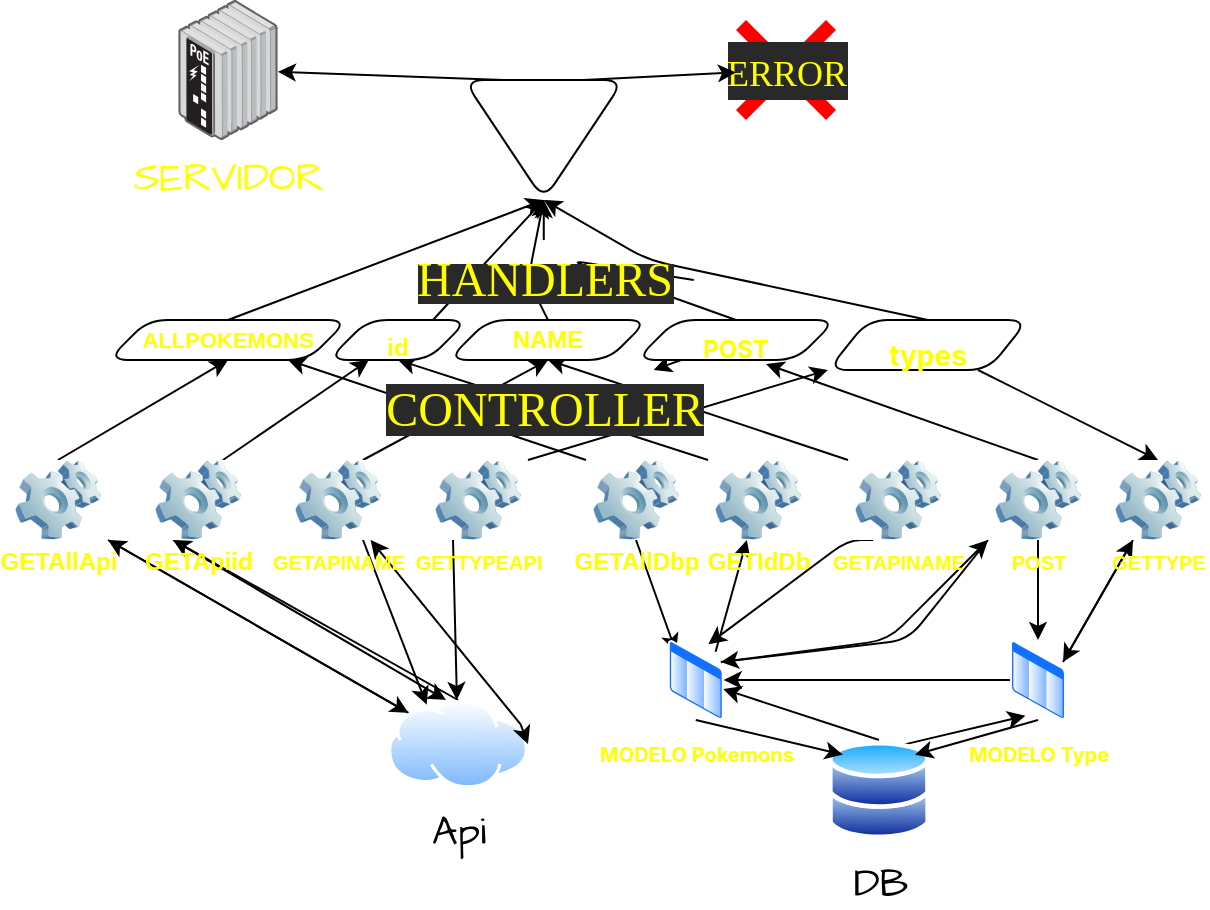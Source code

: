 <mxfile>
    <diagram id="W3nF4Santd-eoWMZYayL" name="Página-1">
        <mxGraphModel dx="1114" dy="474" grid="1" gridSize="10" guides="1" tooltips="1" connect="1" arrows="1" fold="1" page="1" pageScale="1" pageWidth="827" pageHeight="1169" math="0" shadow="0">
            <root>
                <mxCell id="0"/>
                <mxCell id="1" parent="0"/>
                <mxCell id="18" style="edgeStyle=none;hachureGap=4;html=1;exitX=0.5;exitY=0;exitDx=0;exitDy=0;fontFamily=Helvetica;fontSize=10;" edge="1" parent="1" source="2" target="16">
                    <mxGeometry relative="1" as="geometry"/>
                </mxCell>
                <mxCell id="21" style="edgeStyle=none;hachureGap=4;html=1;exitX=0.75;exitY=0;exitDx=0;exitDy=0;entryX=0.25;entryY=1;entryDx=0;entryDy=0;fontFamily=Helvetica;fontSize=10;" edge="1" parent="1" source="2" target="17">
                    <mxGeometry relative="1" as="geometry"/>
                </mxCell>
                <mxCell id="2" value="DB" style="aspect=fixed;perimeter=ellipsePerimeter;html=1;align=center;shadow=0;dashed=0;spacingTop=3;image;image=img/lib/active_directory/databases.svg;hachureGap=4;fontFamily=Architects Daughter;fontSource=https%3A%2F%2Ffonts.googleapis.com%2Fcss%3Ffamily%3DArchitects%2BDaughter;fontSize=20;rounded=1;" vertex="1" parent="1">
                    <mxGeometry x="510" y="390" width="51.02" height="50" as="geometry"/>
                </mxCell>
                <mxCell id="38" style="edgeStyle=none;rounded=1;html=1;exitX=1;exitY=0.25;exitDx=0;exitDy=0;" edge="1" parent="1" source="4" target="33">
                    <mxGeometry relative="1" as="geometry"/>
                </mxCell>
                <mxCell id="43" style="edgeStyle=none;rounded=1;html=1;exitX=0;exitY=0;exitDx=0;exitDy=0;entryX=1;entryY=1;entryDx=0;entryDy=0;fontColor=#FFFF00;" edge="1" parent="1" source="4" target="6">
                    <mxGeometry relative="1" as="geometry"/>
                </mxCell>
                <mxCell id="44" style="edgeStyle=none;rounded=1;html=1;exitX=0.5;exitY=0;exitDx=0;exitDy=0;entryX=0.25;entryY=1;entryDx=0;entryDy=0;fontColor=#FFFF00;" edge="1" parent="1" source="4" target="24">
                    <mxGeometry relative="1" as="geometry"/>
                </mxCell>
                <mxCell id="4" value="Api" style="aspect=fixed;perimeter=ellipsePerimeter;html=1;align=center;shadow=0;dashed=0;spacingTop=3;image;image=img/lib/active_directory/internet_cloud.svg;hachureGap=4;fontFamily=Architects Daughter;fontSource=https%3A%2F%2Ffonts.googleapis.com%2Fcss%3Ffamily%3DArchitects%2BDaughter;fontSize=20;rounded=1;" vertex="1" parent="1">
                    <mxGeometry x="290" y="370" width="70" height="44.1" as="geometry"/>
                </mxCell>
                <mxCell id="5" value="&lt;font color=&quot;#ffff00&quot;&gt;SERVIDOR&lt;/font&gt;" style="points=[];aspect=fixed;html=1;align=center;shadow=0;dashed=0;image;image=img/lib/allied_telesis/switch/Industrial_Ethernet_IE200_POE.svg;hachureGap=4;fontFamily=Architects Daughter;fontSource=https%3A%2F%2Ffonts.googleapis.com%2Fcss%3Ffamily%3DArchitects%2BDaughter;fontSize=20;rounded=1;" vertex="1" parent="1">
                    <mxGeometry x="185.05" y="20" width="49.89" height="70" as="geometry"/>
                </mxCell>
                <mxCell id="8" style="edgeStyle=none;hachureGap=4;html=1;exitX=1;exitY=1;exitDx=0;exitDy=0;entryX=0;entryY=0;entryDx=0;entryDy=0;fontFamily=Helvetica;fontSize=12;" edge="1" parent="1" source="6" target="4">
                    <mxGeometry relative="1" as="geometry"/>
                </mxCell>
                <mxCell id="59" style="edgeStyle=none;rounded=1;html=1;exitX=0.5;exitY=0;exitDx=0;exitDy=0;entryX=0.5;entryY=1;entryDx=0;entryDy=0;fontFamily=Times New Roman;fontSize=24;fontColor=#FFFF00;" edge="1" parent="1" source="6" target="53">
                    <mxGeometry relative="1" as="geometry"/>
                </mxCell>
                <mxCell id="6" value="&lt;h4 style=&quot;margin-top: 24px; margin-bottom: 16px; line-height: 1.25; position: relative; text-align: start;&quot; id=&quot;%F0%9F%93%8D-get--pokemons&quot; dir=&quot;auto&quot; class=&quot;code-line&quot; data-line=&quot;145&quot;&gt;&lt;font color=&quot;#ffff00&quot; style=&quot;font-size: 12px;&quot; face=&quot;Helvetica&quot;&gt;&lt;strong style=&quot;&quot;&gt;GETAllApi&lt;/strong&gt;&lt;/font&gt;&lt;/h4&gt;" style="image;html=1;image=img/lib/clip_art/computers/Software_128x128.png;hachureGap=4;fontFamily=Architects Daughter;fontSource=https%3A%2F%2Ffonts.googleapis.com%2Fcss%3Ffamily%3DArchitects%2BDaughter;fontSize=20;verticalAlign=bottom;labelBackgroundColor=none;imageBackground=default;rounded=1;" vertex="1" parent="1">
                    <mxGeometry x="100" y="250" width="50" height="40" as="geometry"/>
                </mxCell>
                <mxCell id="23" style="edgeStyle=none;hachureGap=4;html=1;exitX=0.5;exitY=1;exitDx=0;exitDy=0;entryX=0;entryY=0;entryDx=0;entryDy=0;fontFamily=Helvetica;fontSize=10;" edge="1" parent="1" source="11" target="16">
                    <mxGeometry relative="1" as="geometry"/>
                </mxCell>
                <mxCell id="60" style="edgeStyle=none;rounded=1;html=1;exitX=0;exitY=0;exitDx=0;exitDy=0;entryX=0.75;entryY=1;entryDx=0;entryDy=0;fontFamily=Times New Roman;fontSize=24;fontColor=#FFFF00;" edge="1" parent="1" source="11" target="53">
                    <mxGeometry relative="1" as="geometry"/>
                </mxCell>
                <mxCell id="11" value="&lt;h4 style=&quot;margin-top: 24px; margin-bottom: 16px; line-height: 1.25; position: relative; text-align: start;&quot; id=&quot;%F0%9F%93%8D-get--pokemons&quot; dir=&quot;auto&quot; class=&quot;code-line&quot; data-line=&quot;145&quot;&gt;&lt;font color=&quot;#ffff00&quot; style=&quot;font-size: 12px;&quot; face=&quot;Helvetica&quot;&gt;&lt;strong style=&quot;&quot;&gt;GETAllDb&lt;/strong&gt;&lt;strong style=&quot;&quot;&gt;p&lt;/strong&gt;&lt;/font&gt;&lt;/h4&gt;" style="image;html=1;image=img/lib/clip_art/computers/Software_128x128.png;hachureGap=4;fontFamily=Architects Daughter;fontSource=https%3A%2F%2Ffonts.googleapis.com%2Fcss%3Ffamily%3DArchitects%2BDaughter;fontSize=20;verticalAlign=bottom;labelBackgroundColor=none;imageBackground=default;rounded=1;" vertex="1" parent="1">
                    <mxGeometry x="389" y="250" width="50" height="40" as="geometry"/>
                </mxCell>
                <mxCell id="19" style="edgeStyle=none;hachureGap=4;html=1;exitX=0.5;exitY=1;exitDx=0;exitDy=0;entryX=0;entryY=0;entryDx=0;entryDy=0;fontFamily=Helvetica;fontSize=10;" edge="1" parent="1" source="16" target="2">
                    <mxGeometry relative="1" as="geometry"/>
                </mxCell>
                <mxCell id="32" style="edgeStyle=none;hachureGap=4;html=1;exitX=1;exitY=0;exitDx=0;exitDy=0;fontFamily=Helvetica;fontSize=10;fontColor=#FFFF00;" edge="1" parent="1" source="16" target="28">
                    <mxGeometry relative="1" as="geometry"/>
                </mxCell>
                <mxCell id="42" style="edgeStyle=none;rounded=1;html=1;exitX=1;exitY=0.25;exitDx=0;exitDy=0;entryX=0;entryY=1;entryDx=0;entryDy=0;fontColor=#FFFF00;" edge="1" parent="1" source="16" target="40">
                    <mxGeometry relative="1" as="geometry">
                        <Array as="points">
                            <mxPoint x="540" y="340"/>
                        </Array>
                    </mxGeometry>
                </mxCell>
                <mxCell id="16" value="&lt;font color=&quot;#ffff00&quot; style=&quot;font-size: 10px;&quot;&gt;&lt;strong style=&quot;font-family: -apple-system, BlinkMacSystemFont, &amp;quot;Segoe WPC&amp;quot;, &amp;quot;Segoe UI&amp;quot;, system-ui, Ubuntu, &amp;quot;Droid Sans&amp;quot;, sans-serif; text-align: start;&quot;&gt;MODELO&amp;nbsp;&lt;/strong&gt;&lt;strong style=&quot;font-family: -apple-system, BlinkMacSystemFont, &amp;quot;Segoe WPC&amp;quot;, &amp;quot;Segoe UI&amp;quot;, system-ui, Ubuntu, &amp;quot;Droid Sans&amp;quot;, sans-serif; text-align: start;&quot;&gt;Pokemons&lt;/strong&gt;&lt;/font&gt;" style="aspect=fixed;perimeter=ellipsePerimeter;html=1;align=center;shadow=0;dashed=0;spacingTop=3;image;image=img/lib/active_directory/list.svg;labelBackgroundColor=none;hachureGap=4;fontFamily=Helvetica;fontSize=12;rounded=1;" vertex="1" parent="1">
                    <mxGeometry x="429.89" y="340" width="28" height="40" as="geometry"/>
                </mxCell>
                <mxCell id="20" style="edgeStyle=none;hachureGap=4;html=1;exitX=0.5;exitY=1;exitDx=0;exitDy=0;entryX=1;entryY=0;entryDx=0;entryDy=0;fontFamily=Helvetica;fontSize=10;" edge="1" parent="1" source="17" target="2">
                    <mxGeometry relative="1" as="geometry"/>
                </mxCell>
                <mxCell id="22" style="edgeStyle=none;hachureGap=4;html=1;exitX=0;exitY=0.5;exitDx=0;exitDy=0;entryX=1;entryY=0.5;entryDx=0;entryDy=0;fontFamily=Helvetica;fontSize=10;" edge="1" parent="1" source="17" target="16">
                    <mxGeometry relative="1" as="geometry"/>
                </mxCell>
                <mxCell id="51" style="edgeStyle=none;rounded=1;html=1;exitX=1;exitY=0.25;exitDx=0;exitDy=0;entryX=0.25;entryY=1;entryDx=0;entryDy=0;fontColor=#FFFF00;" edge="1" parent="1" source="17" target="50">
                    <mxGeometry relative="1" as="geometry"/>
                </mxCell>
                <mxCell id="17" value="&lt;font color=&quot;#ffff00&quot; style=&quot;font-size: 10px;&quot;&gt;&lt;font style=&quot;&quot;&gt;&lt;strong style=&quot;font-family: -apple-system, BlinkMacSystemFont, &amp;quot;Segoe WPC&amp;quot;, &amp;quot;Segoe UI&amp;quot;, system-ui, Ubuntu, &amp;quot;Droid Sans&amp;quot;, sans-serif; text-align: start;&quot;&gt;MODELO&amp;nbsp;&lt;/strong&gt;&lt;/font&gt;&lt;strong style=&quot;font-family: -apple-system, BlinkMacSystemFont, &amp;quot;Segoe WPC&amp;quot;, &amp;quot;Segoe UI&amp;quot;, system-ui, Ubuntu, &amp;quot;Droid Sans&amp;quot;, sans-serif; text-align: start;&quot;&gt;Type&lt;/strong&gt;&lt;/font&gt;" style="aspect=fixed;perimeter=ellipsePerimeter;html=1;align=center;shadow=0;dashed=0;spacingTop=3;image;image=img/lib/active_directory/list.svg;labelBackgroundColor=none;hachureGap=4;fontFamily=Helvetica;fontSize=12;rounded=1;" vertex="1" parent="1">
                    <mxGeometry x="601" y="340" width="28" height="40" as="geometry"/>
                </mxCell>
                <mxCell id="25" style="edgeStyle=none;hachureGap=4;html=1;exitX=0.25;exitY=1;exitDx=0;exitDy=0;fontFamily=Helvetica;fontSize=10;fontColor=#FFFF00;entryX=0.414;entryY=0;entryDx=0;entryDy=0;entryPerimeter=0;" edge="1" parent="1" source="24" target="4">
                    <mxGeometry relative="1" as="geometry">
                        <mxPoint x="320" y="370" as="targetPoint"/>
                    </mxGeometry>
                </mxCell>
                <mxCell id="61" style="edgeStyle=none;rounded=1;html=1;exitX=0.75;exitY=0;exitDx=0;exitDy=0;fontFamily=Times New Roman;fontSize=24;fontColor=#FFFF00;" edge="1" parent="1" source="24" target="54">
                    <mxGeometry relative="1" as="geometry"/>
                </mxCell>
                <mxCell id="24" value="&lt;h4 style=&quot;margin-top: 24px; margin-bottom: 16px; line-height: 1.25; position: relative; text-align: start;&quot; id=&quot;%F0%9F%93%8D-get--pokemons&quot; dir=&quot;auto&quot; class=&quot;code-line&quot; data-line=&quot;145&quot;&gt;&lt;font color=&quot;#ffff00&quot; style=&quot;font-size: 12px;&quot;&gt;&lt;font style=&quot;&quot; face=&quot;Helvetica&quot;&gt;&lt;strong style=&quot;&quot;&gt;GETApi&lt;/strong&gt;&lt;/font&gt;&lt;strong style=&quot;font-family: -apple-system, BlinkMacSystemFont, &amp;quot;Segoe WPC&amp;quot;, &amp;quot;Segoe UI&amp;quot;, system-ui, Ubuntu, &amp;quot;Droid Sans&amp;quot;, sans-serif; background-color: initial;&quot;&gt;id&lt;/strong&gt;&lt;/font&gt;&lt;/h4&gt;" style="image;html=1;image=img/lib/clip_art/computers/Software_128x128.png;hachureGap=4;fontFamily=Architects Daughter;fontSource=https%3A%2F%2Ffonts.googleapis.com%2Fcss%3Ffamily%3DArchitects%2BDaughter;fontSize=20;verticalAlign=bottom;labelBackgroundColor=none;imageBackground=default;rounded=1;" vertex="1" parent="1">
                    <mxGeometry x="170" y="250" width="50" height="40" as="geometry"/>
                </mxCell>
                <mxCell id="64" style="edgeStyle=none;rounded=1;html=1;exitX=0;exitY=0;exitDx=0;exitDy=0;entryX=0.5;entryY=1;entryDx=0;entryDy=0;fontFamily=Times New Roman;fontSize=24;fontColor=#FFFF00;" edge="1" parent="1" source="28" target="54">
                    <mxGeometry relative="1" as="geometry"/>
                </mxCell>
                <mxCell id="28" value="&lt;h4 style=&quot;margin-top: 24px; margin-bottom: 16px; line-height: 1.25; position: relative; text-align: start;&quot; id=&quot;%F0%9F%93%8D-get--pokemons&quot; dir=&quot;auto&quot; class=&quot;code-line&quot; data-line=&quot;145&quot;&gt;&lt;font color=&quot;#ffff00&quot; style=&quot;font-size: 12px;&quot; face=&quot;Helvetica&quot;&gt;&lt;strong style=&quot;&quot;&gt;GETIdDb&lt;/strong&gt;&lt;/font&gt;&lt;/h4&gt;" style="image;html=1;image=img/lib/clip_art/computers/Software_128x128.png;hachureGap=4;fontFamily=Architects Daughter;fontSource=https%3A%2F%2Ffonts.googleapis.com%2Fcss%3Ffamily%3DArchitects%2BDaughter;fontSize=20;verticalAlign=bottom;labelBackgroundColor=none;imageBackground=default;rounded=1;" vertex="1" parent="1">
                    <mxGeometry x="450" y="250" width="50" height="40" as="geometry"/>
                </mxCell>
                <mxCell id="46" style="edgeStyle=none;rounded=1;html=1;exitX=0.75;exitY=1;exitDx=0;exitDy=0;fontColor=#FFFF00;entryX=0.25;entryY=0;entryDx=0;entryDy=0;" edge="1" parent="1" source="33" target="4">
                    <mxGeometry relative="1" as="geometry">
                        <mxPoint x="350" y="420" as="targetPoint"/>
                    </mxGeometry>
                </mxCell>
                <mxCell id="62" style="edgeStyle=none;rounded=1;html=1;exitX=0.75;exitY=0;exitDx=0;exitDy=0;entryX=0.5;entryY=1;entryDx=0;entryDy=0;fontFamily=Times New Roman;fontSize=24;fontColor=#FFFF00;" edge="1" parent="1" source="33" target="55">
                    <mxGeometry relative="1" as="geometry"/>
                </mxCell>
                <mxCell id="33" value="&lt;h4 style=&quot;margin-top: 24px; margin-bottom: 16px; line-height: 1.25; position: relative; text-align: start;&quot; id=&quot;%F0%9F%93%8D-get--pokemons&quot; dir=&quot;auto&quot; class=&quot;code-line&quot; data-line=&quot;145&quot;&gt;&lt;font face=&quot;Helvetica&quot; color=&quot;#ffff00&quot;&gt;&lt;span style=&quot;font-size: 10px;&quot;&gt;GETAPINAME&lt;/span&gt;&lt;/font&gt;&lt;/h4&gt;" style="image;html=1;image=img/lib/clip_art/computers/Software_128x128.png;hachureGap=4;fontFamily=Architects Daughter;fontSource=https%3A%2F%2Ffonts.googleapis.com%2Fcss%3Ffamily%3DArchitects%2BDaughter;fontSize=20;verticalAlign=bottom;labelBackgroundColor=none;imageBackground=default;rounded=1;" vertex="1" parent="1">
                    <mxGeometry x="240" y="250" width="50" height="40" as="geometry"/>
                </mxCell>
                <mxCell id="35" style="edgeStyle=none;rounded=1;html=1;exitX=0.25;exitY=1;exitDx=0;exitDy=0;entryX=0.75;entryY=0;entryDx=0;entryDy=0;" edge="1" parent="1" source="34" target="16">
                    <mxGeometry relative="1" as="geometry">
                        <Array as="points">
                            <mxPoint x="520" y="290"/>
                        </Array>
                    </mxGeometry>
                </mxCell>
                <mxCell id="65" style="edgeStyle=none;rounded=1;html=1;exitX=0;exitY=0;exitDx=0;exitDy=0;entryX=0.5;entryY=1;entryDx=0;entryDy=0;fontFamily=Times New Roman;fontSize=24;fontColor=#FFFF00;" edge="1" parent="1" source="34" target="55">
                    <mxGeometry relative="1" as="geometry"/>
                </mxCell>
                <mxCell id="34" value="&lt;h4 style=&quot;margin-top: 24px; margin-bottom: 16px; line-height: 1.25; position: relative; text-align: start;&quot; id=&quot;%F0%9F%93%8D-get--pokemons&quot; dir=&quot;auto&quot; class=&quot;code-line&quot; data-line=&quot;145&quot;&gt;&lt;font face=&quot;Helvetica&quot; color=&quot;#ffff00&quot;&gt;&lt;span style=&quot;font-size: 10px;&quot;&gt;GETAPINAME&lt;/span&gt;&lt;/font&gt;&lt;/h4&gt;" style="image;html=1;image=img/lib/clip_art/computers/Software_128x128.png;hachureGap=4;fontFamily=Architects Daughter;fontSource=https%3A%2F%2Ffonts.googleapis.com%2Fcss%3Ffamily%3DArchitects%2BDaughter;fontSize=20;verticalAlign=bottom;labelBackgroundColor=none;imageBackground=default;rounded=1;" vertex="1" parent="1">
                    <mxGeometry x="520" y="250" width="50" height="40" as="geometry"/>
                </mxCell>
                <mxCell id="41" style="edgeStyle=none;rounded=1;html=1;exitX=0;exitY=1;exitDx=0;exitDy=0;entryX=1;entryY=0.25;entryDx=0;entryDy=0;fontColor=#FFFF00;" edge="1" parent="1" source="40" target="16">
                    <mxGeometry relative="1" as="geometry">
                        <Array as="points">
                            <mxPoint x="550" y="340"/>
                        </Array>
                    </mxGeometry>
                </mxCell>
                <mxCell id="47" style="edgeStyle=none;rounded=1;html=1;exitX=0.5;exitY=1;exitDx=0;exitDy=0;fontColor=#FFFF00;" edge="1" parent="1" source="40" target="17">
                    <mxGeometry relative="1" as="geometry"/>
                </mxCell>
                <mxCell id="66" style="edgeStyle=none;rounded=1;html=1;exitX=0.5;exitY=0;exitDx=0;exitDy=0;entryX=0.65;entryY=1.1;entryDx=0;entryDy=0;entryPerimeter=0;fontFamily=Times New Roman;fontSize=24;fontColor=#FFFF00;" edge="1" parent="1" source="40" target="56">
                    <mxGeometry relative="1" as="geometry"/>
                </mxCell>
                <mxCell id="40" value="&lt;h4 style=&quot;margin-top: 24px; margin-bottom: 16px; line-height: 1.25; position: relative; text-align: start;&quot; id=&quot;%F0%9F%93%8D-get--pokemons&quot; dir=&quot;auto&quot; class=&quot;code-line&quot; data-line=&quot;145&quot;&gt;&lt;font face=&quot;Helvetica&quot; color=&quot;#ffff00&quot;&gt;&lt;span style=&quot;font-size: 10px;&quot;&gt;POST&lt;/span&gt;&lt;/font&gt;&lt;/h4&gt;" style="image;html=1;image=img/lib/clip_art/computers/Software_128x128.png;hachureGap=4;fontFamily=Architects Daughter;fontSource=https%3A%2F%2Ffonts.googleapis.com%2Fcss%3Ffamily%3DArchitects%2BDaughter;fontSize=20;verticalAlign=bottom;labelBackgroundColor=none;imageBackground=default;rounded=1;" vertex="1" parent="1">
                    <mxGeometry x="590" y="250" width="50" height="40" as="geometry"/>
                </mxCell>
                <mxCell id="45" style="edgeStyle=none;rounded=1;html=1;exitX=1;exitY=0.25;exitDx=0;exitDy=0;entryX=1;entryY=0.5;entryDx=0;entryDy=0;fontColor=#FFFF00;" edge="1" parent="1" source="4" target="4">
                    <mxGeometry relative="1" as="geometry"/>
                </mxCell>
                <mxCell id="49" style="edgeStyle=none;rounded=1;html=1;exitX=0.25;exitY=1;exitDx=0;exitDy=0;fontColor=#FFFF00;" edge="1" parent="1" source="48" target="4">
                    <mxGeometry relative="1" as="geometry"/>
                </mxCell>
                <mxCell id="63" style="edgeStyle=none;rounded=1;html=1;exitX=1;exitY=0;exitDx=0;exitDy=0;entryX=0;entryY=1;entryDx=0;entryDy=0;fontFamily=Times New Roman;fontSize=24;fontColor=#FFFF00;" edge="1" parent="1" source="48" target="57">
                    <mxGeometry relative="1" as="geometry"/>
                </mxCell>
                <mxCell id="48" value="&lt;span style=&quot;color: rgba(0, 0, 0, 0); font-family: monospace; font-size: 0px; text-align: start;&quot;&gt;%3CmxGraphModel%3E%3Croot%3E%3CmxCell%20id%3D%220%22%2F%3E%3CmxCell%20id%3D%221%22%20parent%3D%220%22%2F%3E%3CmxCell%20id%3D%222%22%20value%3D%22%26lt%3Bh4%20style%3D%26quot%3Bmargin-top%3A%2024px%3B%20margin-bottom%3A%2016px%3B%20line-height%3A%201.25%3B%20position%3A%20relative%3B%20text-align%3A%20start%3B%26quot%3B%20id%3D%26quot%3B%25F0%259F%2593%258D-get--pokemons%26quot%3B%20dir%3D%26quot%3Bauto%26quot%3B%20class%3D%26quot%3Bcode-line%26quot%3B%20data-line%3D%26quot%3B145%26quot%3B%26gt%3B%26lt%3Bfont%20face%3D%26quot%3BHelvetica%26quot%3B%20color%3D%26quot%3B%23ffff00%26quot%3B%26gt%3B%26lt%3Bspan%20style%3D%26quot%3Bfont-size%3A%2010px%3B%26quot%3B%26gt%3BGETAPINAME%26lt%3B%2Fspan%26gt%3B%26lt%3B%2Ffont%26gt%3B%26lt%3B%2Fh4%26gt%3B%22%20style%3D%22image%3Bhtml%3D1%3Bimage%3Dimg%2Flib%2Fclip_art%2Fcomputers%2FSoftware_128x128.png%3BhachureGap%3D4%3BfontFamily%3DArchitects%20Daughter%3BfontSource%3Dhttps%253A%252F%252Ffonts.googleapis.com%252Fcss%253Ffamily%253DArchitects%252BDaughter%3BfontSize%3D20%3BverticalAlign%3Dbottom%3BlabelBackgroundColor%3Dnone%3BimageBackground%3Ddefault%3Brounded%3D1%3B%22%20vertex%3D%221%22%20parent%3D%221%22%3E%3CmxGeometry%20x%3D%22230%22%20y%3D%22250%22%20width%3D%2250%22%20height%3D%2240%22%20as%3D%22geometry%22%2F%3E%3C%2FmxCell%3E%3C%2Froot%3E%3C%2FmxGraphModel%3E&lt;/span&gt;&lt;h4 style=&quot;margin-top: 24px; margin-bottom: 16px; line-height: 1.25; position: relative; text-align: start;&quot; id=&quot;%F0%9F%93%8D-get--pokemons&quot; dir=&quot;auto&quot; class=&quot;code-line&quot; data-line=&quot;145&quot;&gt;&lt;font face=&quot;Helvetica&quot; color=&quot;#ffff00&quot;&gt;&lt;span style=&quot;font-size: 10px;&quot;&gt;GETTYPEAPI&lt;/span&gt;&lt;/font&gt;&lt;/h4&gt;" style="image;html=1;image=img/lib/clip_art/computers/Software_128x128.png;hachureGap=4;fontFamily=Architects Daughter;fontSource=https%3A%2F%2Ffonts.googleapis.com%2Fcss%3Ffamily%3DArchitects%2BDaughter;fontSize=20;verticalAlign=bottom;labelBackgroundColor=none;imageBackground=default;rounded=1;" vertex="1" parent="1">
                    <mxGeometry x="310" y="250" width="50" height="40" as="geometry"/>
                </mxCell>
                <mxCell id="52" style="edgeStyle=none;rounded=1;html=1;exitX=0.25;exitY=1;exitDx=0;exitDy=0;entryX=1;entryY=0.25;entryDx=0;entryDy=0;fontColor=#FFFF00;" edge="1" parent="1" source="50" target="17">
                    <mxGeometry relative="1" as="geometry"/>
                </mxCell>
                <mxCell id="50" value="&lt;span style=&quot;color: rgba(0, 0, 0, 0); font-family: monospace; font-size: 0px; text-align: start;&quot;&gt;%3CmxGraphModel%3E%3Croot%3E%3CmxCell%20id%3D%220%22%2F%3E%3CmxCell%20id%3D%221%22%20parent%3D%220%22%2F%3E%3CmxCell%20id%3D%222%22%20value%3D%22%26lt%3Bh4%20style%3D%26quot%3Bmargin-top%3A%2024px%3B%20margin-bottom%3A%2016px%3B%20line-height%3A%201.25%3B%20position%3A%20relative%3B%20text-align%3A%20start%3B%26quot%3B%20id%3D%26quot%3B%25F0%259F%2593%258D-get--pokemons%26quot%3B%20dir%3D%26quot%3Bauto%26quot%3B%20class%3D%26quot%3Bcode-line%26quot%3B%20data-line%3D%26quot%3B145%26quot%3B%26gt%3B%26lt%3Bfont%20face%3D%26quot%3BHelvetica%26quot%3B%20color%3D%26quot%3B%23ffff00%26quot%3B%26gt%3B%26lt%3Bspan%20style%3D%26quot%3Bfont-size%3A%2010px%3B%26quot%3B%26gt%3BGETAPINAME%26lt%3B%2Fspan%26gt%3B%26lt%3B%2Ffont%26gt%3B%26lt%3B%2Fh4%26gt%3B%22%20style%3D%22image%3Bhtml%3D1%3Bimage%3Dimg%2Flib%2Fclip_art%2Fcomputers%2FSoftware_128x128.png%3BhachureGap%3D4%3BfontFamily%3DArchitects%20Daughter%3BfontSource%3Dhttps%253A%252F%252Ffonts.googleapis.com%252Fcss%253Ffamily%253DArchitects%252BDaughter%3BfontSize%3D20%3BverticalAlign%3Dbottom%3BlabelBackgroundColor%3Dnone%3BimageBackground%3Ddefault%3Brounded%3D1%3B%22%20vertex%3D%221%22%20parent%3D%221%22%3E%3CmxGeometry%20x%3D%22230%22%20y%3D%22250%22%20width%3D%2250%22%20height%3D%2240%22%20as%3D%22geometry%22%2F%3E%3C%2FmxCell%3E%3C%2Froot%3E%3C%2FmxGraphModel%3E&lt;/span&gt;&lt;h4 style=&quot;margin-top: 24px; margin-bottom: 16px; line-height: 1.25; position: relative; text-align: start;&quot; id=&quot;%F0%9F%93%8D-get--pokemons&quot; dir=&quot;auto&quot; class=&quot;code-line&quot; data-line=&quot;145&quot;&gt;&lt;font face=&quot;Helvetica&quot; color=&quot;#ffff00&quot;&gt;&lt;span style=&quot;font-size: 10px;&quot;&gt;GETTYPE&lt;/span&gt;&lt;/font&gt;&lt;/h4&gt;" style="image;html=1;image=img/lib/clip_art/computers/Software_128x128.png;hachureGap=4;fontFamily=Architects Daughter;fontSource=https%3A%2F%2Ffonts.googleapis.com%2Fcss%3Ffamily%3DArchitects%2BDaughter;fontSize=20;verticalAlign=bottom;labelBackgroundColor=none;imageBackground=default;rounded=1;" vertex="1" parent="1">
                    <mxGeometry x="650" y="250" width="50" height="40" as="geometry"/>
                </mxCell>
                <mxCell id="68" style="edgeStyle=none;rounded=1;html=1;exitX=0.5;exitY=0;exitDx=0;exitDy=0;fontFamily=Times New Roman;fontSize=24;fontColor=#FFFF00;entryX=1;entryY=0.5;entryDx=0;entryDy=0;" edge="1" parent="1" source="53" target="77">
                    <mxGeometry relative="1" as="geometry">
                        <mxPoint x="350" y="100" as="targetPoint"/>
                    </mxGeometry>
                </mxCell>
                <mxCell id="53" value="&lt;font style=&quot;font-size: 11px;&quot;&gt;&lt;b&gt;ALLPOKEMONS&lt;/b&gt;&lt;/font&gt;" style="shape=parallelogram;perimeter=parallelogramPerimeter;whiteSpace=wrap;html=1;fixedSize=1;rounded=1;fontColor=#FFFF00;" vertex="1" parent="1">
                    <mxGeometry x="150" y="180" width="120" height="20" as="geometry"/>
                </mxCell>
                <mxCell id="69" style="edgeStyle=none;rounded=1;html=1;exitX=0.75;exitY=0;exitDx=0;exitDy=0;fontFamily=Times New Roman;fontSize=24;fontColor=#FFFF00;entryX=1;entryY=0.5;entryDx=0;entryDy=0;" edge="1" parent="1" source="54" target="77">
                    <mxGeometry relative="1" as="geometry">
                        <mxPoint x="340" y="110" as="targetPoint"/>
                        <Array as="points">
                            <mxPoint x="340" y="150"/>
                        </Array>
                    </mxGeometry>
                </mxCell>
                <mxCell id="54" value="&lt;h4 style=&quot;margin-top: 24px; margin-bottom: 16px; line-height: 245%; position: relative; text-align: start;&quot; id=&quot;%F0%9F%93%8D-get--pokemonsidpokemon&quot; dir=&quot;auto&quot; class=&quot;code-line&quot; data-line=&quot;149&quot;&gt;&lt;font style=&quot;font-size: 12px;&quot;&gt;id&lt;/font&gt;&lt;/h4&gt;" style="shape=parallelogram;perimeter=parallelogramPerimeter;whiteSpace=wrap;html=1;fixedSize=1;rounded=1;fontColor=#FFFF00;" vertex="1" parent="1">
                    <mxGeometry x="260" y="180" width="70" height="20" as="geometry"/>
                </mxCell>
                <mxCell id="70" style="edgeStyle=none;rounded=1;html=1;exitX=0.5;exitY=0;exitDx=0;exitDy=0;fontFamily=Times New Roman;fontSize=24;fontColor=#FFFF00;entryX=1;entryY=0.5;entryDx=0;entryDy=0;" edge="1" parent="1" source="55" target="77">
                    <mxGeometry relative="1" as="geometry">
                        <mxPoint x="370" y="120" as="targetPoint"/>
                        <Array as="points">
                            <mxPoint x="360" y="160"/>
                        </Array>
                    </mxGeometry>
                </mxCell>
                <mxCell id="55" value="&lt;b&gt;NAME&lt;/b&gt;" style="shape=parallelogram;perimeter=parallelogramPerimeter;whiteSpace=wrap;html=1;fixedSize=1;rounded=1;fontColor=#FFFF00;" vertex="1" parent="1">
                    <mxGeometry x="320" y="180" width="100" height="20" as="geometry"/>
                </mxCell>
                <mxCell id="71" style="edgeStyle=none;rounded=1;html=1;exitX=0.5;exitY=0;exitDx=0;exitDy=0;fontFamily=Times New Roman;fontSize=24;fontColor=#FFFF00;entryX=1;entryY=0.5;entryDx=0;entryDy=0;startArrow=none;" edge="1" parent="1" source="80" target="77">
                    <mxGeometry relative="1" as="geometry">
                        <mxPoint x="330" y="120" as="targetPoint"/>
                        <Array as="points"/>
                    </mxGeometry>
                </mxCell>
                <mxCell id="74" value="" style="edgeStyle=none;rounded=1;html=1;fontFamily=Times New Roman;fontSize=24;fontColor=#FFFF00;" edge="1" parent="1" source="56" target="58">
                    <mxGeometry relative="1" as="geometry"/>
                </mxCell>
                <mxCell id="56" value="&lt;h4 style=&quot;margin-top: 24px; margin-bottom: 16px; line-height: 345%; position: relative; font-family: -apple-system, BlinkMacSystemFont, &amp;quot;Segoe WPC&amp;quot;, &amp;quot;Segoe UI&amp;quot;, system-ui, Ubuntu, &amp;quot;Droid Sans&amp;quot;, sans-serif;&quot; id=&quot;%F0%9F%93%8D-post--pokemons&quot; dir=&quot;auto&quot; class=&quot;code-line&quot; data-line=&quot;163&quot;&gt;&lt;font style=&quot;font-size: 12px;&quot;&gt;POST&lt;/font&gt;&lt;/h4&gt;" style="shape=parallelogram;perimeter=parallelogramPerimeter;whiteSpace=wrap;html=1;fixedSize=1;rounded=1;fontColor=#FFFF00;align=center;" vertex="1" parent="1">
                    <mxGeometry x="414" y="180" width="100" height="20" as="geometry"/>
                </mxCell>
                <mxCell id="67" style="edgeStyle=none;rounded=1;html=1;exitX=0.75;exitY=1;exitDx=0;exitDy=0;entryX=0.5;entryY=0;entryDx=0;entryDy=0;fontFamily=Times New Roman;fontSize=24;fontColor=#FFFF00;" edge="1" parent="1" source="57" target="50">
                    <mxGeometry relative="1" as="geometry"/>
                </mxCell>
                <mxCell id="72" style="edgeStyle=none;rounded=1;html=1;exitX=0.5;exitY=0;exitDx=0;exitDy=0;fontFamily=Times New Roman;fontSize=24;fontColor=#FFFF00;entryX=1;entryY=0.5;entryDx=0;entryDy=0;" edge="1" parent="1" source="57" target="77">
                    <mxGeometry relative="1" as="geometry">
                        <mxPoint x="360" y="110" as="targetPoint"/>
                        <Array as="points">
                            <mxPoint x="420" y="150"/>
                        </Array>
                    </mxGeometry>
                </mxCell>
                <mxCell id="57" value="&lt;h4 style=&quot;margin-top: 24px; margin-bottom: 16px; line-height: 0%; font-size: 14px; position: relative; font-family: -apple-system, BlinkMacSystemFont, &amp;quot;Segoe WPC&amp;quot;, &amp;quot;Segoe UI&amp;quot;, system-ui, Ubuntu, &amp;quot;Droid Sans&amp;quot;, sans-serif; text-align: start;&quot; id=&quot;%F0%9F%93%8D-get--types&quot; dir=&quot;auto&quot; class=&quot;code-line&quot; data-line=&quot;169&quot;&gt;types&lt;/h4&gt;" style="shape=parallelogram;perimeter=parallelogramPerimeter;whiteSpace=wrap;html=1;fixedSize=1;rounded=1;fontColor=#FFFF00;" vertex="1" parent="1">
                    <mxGeometry x="510" y="180" width="100" height="25" as="geometry"/>
                </mxCell>
                <mxCell id="58" value="&lt;font style=&quot;font-size: 24px; background-color: rgb(41, 41, 41);&quot; face=&quot;Times New Roman&quot;&gt;CONTROLLER&lt;/font&gt;" style="text;html=1;align=center;verticalAlign=middle;resizable=0;points=[];autosize=1;strokeColor=none;fillColor=none;fontSize=12;fontFamily=Helvetica;fontColor=#FFFF00;" vertex="1" parent="1">
                    <mxGeometry x="277.89" y="205" width="180" height="40" as="geometry"/>
                </mxCell>
                <mxCell id="73" value="&lt;font style=&quot;font-size: 18px;&quot;&gt;ERROR&lt;/font&gt;" style="shape=mxgraph.mockup.markup.redX;fillColor=#ff0000;html=1;shadow=0;strokeColor=none;rounded=1;labelBackgroundColor=#292929;fontFamily=Times New Roman;fontSize=24;fontColor=#FFFF00;" vertex="1" parent="1">
                    <mxGeometry x="464" y="30" width="50" height="50" as="geometry"/>
                </mxCell>
                <mxCell id="78" style="edgeStyle=none;rounded=1;html=1;exitX=0;exitY=0.25;exitDx=0;exitDy=0;fontFamily=Times New Roman;fontSize=18;fontColor=#FFFF00;" edge="1" parent="1" source="77" target="73">
                    <mxGeometry relative="1" as="geometry"/>
                </mxCell>
                <mxCell id="79" style="edgeStyle=none;rounded=1;html=1;exitX=0;exitY=0.75;exitDx=0;exitDy=0;fontFamily=Times New Roman;fontSize=18;fontColor=#FFFF00;" edge="1" parent="1" source="77" target="5">
                    <mxGeometry relative="1" as="geometry"/>
                </mxCell>
                <mxCell id="77" value="" style="triangle;whiteSpace=wrap;html=1;rounded=1;labelBackgroundColor=none;fontFamily=Times New Roman;fontSize=24;fontColor=#FFFF00;rotation=90;" vertex="1" parent="1">
                    <mxGeometry x="337.89" y="50" width="60" height="80" as="geometry"/>
                </mxCell>
                <mxCell id="81" value="" style="edgeStyle=none;rounded=1;html=1;exitX=0.5;exitY=0;exitDx=0;exitDy=0;fontFamily=Times New Roman;fontSize=24;fontColor=#FFFF00;entryX=1;entryY=0.5;entryDx=0;entryDy=0;endArrow=none;" edge="1" parent="1" source="56" target="80">
                    <mxGeometry relative="1" as="geometry">
                        <mxPoint x="464" y="180" as="sourcePoint"/>
                        <mxPoint x="370" y="130" as="targetPoint"/>
                        <Array as="points">
                            <mxPoint x="380" y="150"/>
                        </Array>
                    </mxGeometry>
                </mxCell>
                <mxCell id="80" value="&lt;span style=&quot;background-color: rgb(41, 41, 41);&quot;&gt;&lt;font style=&quot;font-size: 24px;&quot;&gt;HANDLERS&lt;/font&gt;&lt;/span&gt;" style="text;html=1;align=center;verticalAlign=middle;resizable=0;points=[];autosize=1;strokeColor=none;fillColor=none;fontSize=18;fontFamily=Times New Roman;fontColor=#FFFF00;" vertex="1" parent="1">
                    <mxGeometry x="292.89" y="140" width="150" height="40" as="geometry"/>
                </mxCell>
            </root>
        </mxGraphModel>
    </diagram>
</mxfile>